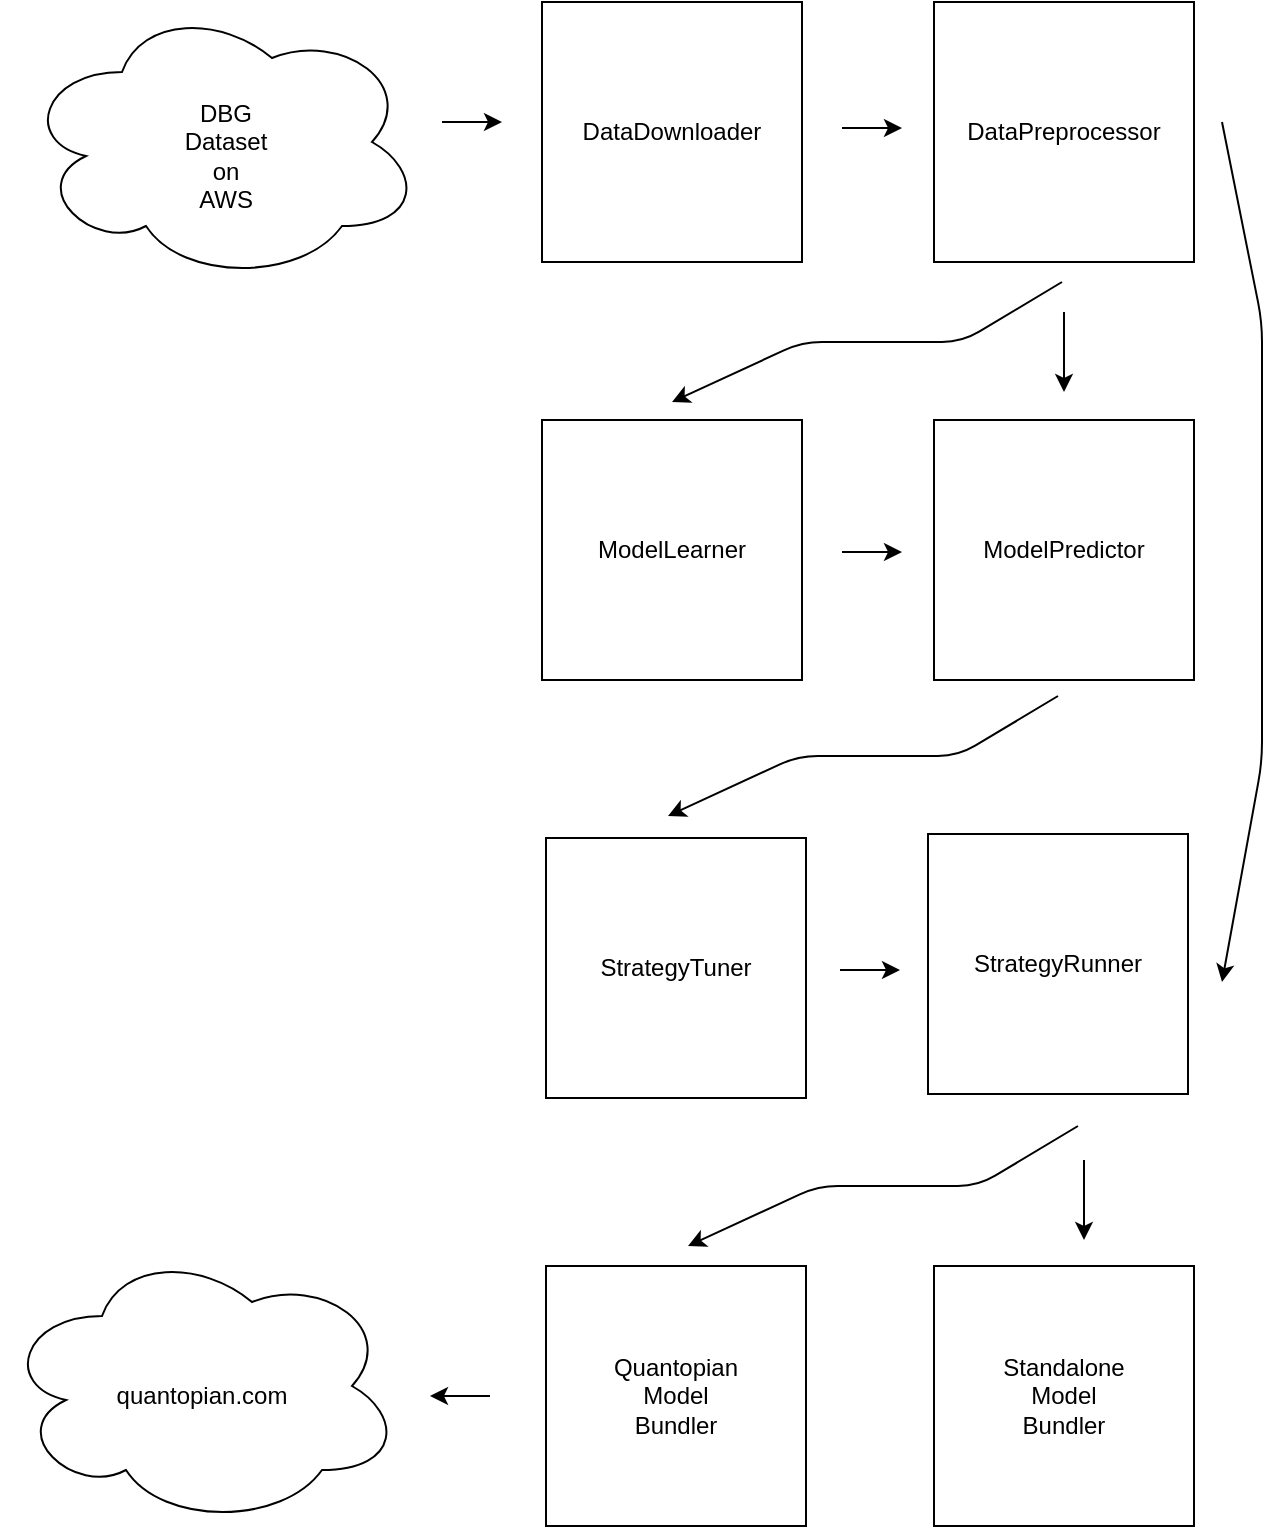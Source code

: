 <mxfile version="10.5.7" type="device"><diagram id="KGSkbQVX4jxd8Xd9g-jj" name="Page-1"><mxGraphModel dx="834" dy="416" grid="1" gridSize="10" guides="1" tooltips="1" connect="1" arrows="1" fold="1" page="1" pageScale="1" pageWidth="850" pageHeight="1100" math="0" shadow="0"><root><mxCell id="0"/><mxCell id="1" parent="0"/><mxCell id="XpsPRGXn1N0Z-y7XRBer-1" value="DataDownloader" style="text;html=1;strokeColor=#000000;fillColor=none;align=center;verticalAlign=middle;whiteSpace=wrap;rounded=0;" vertex="1" parent="1"><mxGeometry x="290" y="50" width="130" height="130" as="geometry"/></mxCell><mxCell id="XpsPRGXn1N0Z-y7XRBer-2" value="" style="ellipse;shape=cloud;whiteSpace=wrap;html=1;strokeColor=#000000;" vertex="1" parent="1"><mxGeometry x="30" y="50" width="200" height="140" as="geometry"/></mxCell><mxCell id="XpsPRGXn1N0Z-y7XRBer-3" value="DBG Dataset on AWS" style="text;html=1;strokeColor=none;fillColor=none;align=center;verticalAlign=middle;whiteSpace=wrap;rounded=0;" vertex="1" parent="1"><mxGeometry x="112" y="117" width="40" height="20" as="geometry"/></mxCell><mxCell id="XpsPRGXn1N0Z-y7XRBer-4" value="DataPreprocessor" style="text;html=1;strokeColor=#000000;fillColor=none;align=center;verticalAlign=middle;whiteSpace=wrap;rounded=0;" vertex="1" parent="1"><mxGeometry x="486" y="50" width="130" height="130" as="geometry"/></mxCell><mxCell id="XpsPRGXn1N0Z-y7XRBer-5" value="ModelLearner" style="text;html=1;strokeColor=#000000;fillColor=none;align=center;verticalAlign=middle;whiteSpace=wrap;rounded=0;" vertex="1" parent="1"><mxGeometry x="290" y="259" width="130" height="130" as="geometry"/></mxCell><mxCell id="XpsPRGXn1N0Z-y7XRBer-6" value="ModelPredictor" style="text;html=1;strokeColor=#000000;fillColor=none;align=center;verticalAlign=middle;whiteSpace=wrap;rounded=0;" vertex="1" parent="1"><mxGeometry x="486" y="259" width="130" height="130" as="geometry"/></mxCell><mxCell id="XpsPRGXn1N0Z-y7XRBer-7" value="" style="endArrow=classic;html=1;" edge="1" parent="1"><mxGeometry width="50" height="50" relative="1" as="geometry"><mxPoint x="240" y="110" as="sourcePoint"/><mxPoint x="270" y="110" as="targetPoint"/></mxGeometry></mxCell><mxCell id="XpsPRGXn1N0Z-y7XRBer-8" value="" style="endArrow=classic;html=1;" edge="1" parent="1"><mxGeometry width="50" height="50" relative="1" as="geometry"><mxPoint x="440" y="113" as="sourcePoint"/><mxPoint x="470" y="113" as="targetPoint"/></mxGeometry></mxCell><mxCell id="XpsPRGXn1N0Z-y7XRBer-9" value="" style="endArrow=classic;html=1;" edge="1" parent="1"><mxGeometry width="50" height="50" relative="1" as="geometry"><mxPoint x="550" y="190" as="sourcePoint"/><mxPoint x="355" y="250" as="targetPoint"/><Array as="points"><mxPoint x="500" y="220"/><mxPoint x="420" y="220"/></Array></mxGeometry></mxCell><mxCell id="XpsPRGXn1N0Z-y7XRBer-10" value="" style="endArrow=classic;html=1;" edge="1" parent="1"><mxGeometry width="50" height="50" relative="1" as="geometry"><mxPoint x="551" y="205" as="sourcePoint"/><mxPoint x="551" y="245" as="targetPoint"/></mxGeometry></mxCell><mxCell id="XpsPRGXn1N0Z-y7XRBer-12" value="" style="endArrow=classic;html=1;" edge="1" parent="1"><mxGeometry width="50" height="50" relative="1" as="geometry"><mxPoint x="440" y="325" as="sourcePoint"/><mxPoint x="470" y="325" as="targetPoint"/></mxGeometry></mxCell><mxCell id="XpsPRGXn1N0Z-y7XRBer-14" value="StrategyTuner" style="text;html=1;strokeColor=#000000;fillColor=none;align=center;verticalAlign=middle;whiteSpace=wrap;rounded=0;" vertex="1" parent="1"><mxGeometry x="292" y="468" width="130" height="130" as="geometry"/></mxCell><mxCell id="XpsPRGXn1N0Z-y7XRBer-15" value="StrategyRunner" style="text;html=1;strokeColor=#000000;fillColor=none;align=center;verticalAlign=middle;whiteSpace=wrap;rounded=0;" vertex="1" parent="1"><mxGeometry x="483" y="466" width="130" height="130" as="geometry"/></mxCell><mxCell id="XpsPRGXn1N0Z-y7XRBer-16" value="" style="endArrow=classic;html=1;" edge="1" parent="1"><mxGeometry width="50" height="50" relative="1" as="geometry"><mxPoint x="548" y="397" as="sourcePoint"/><mxPoint x="353" y="457" as="targetPoint"/><Array as="points"><mxPoint x="498" y="427"/><mxPoint x="418" y="427"/></Array></mxGeometry></mxCell><mxCell id="XpsPRGXn1N0Z-y7XRBer-17" value="" style="endArrow=classic;html=1;" edge="1" parent="1"><mxGeometry width="50" height="50" relative="1" as="geometry"><mxPoint x="439" y="534" as="sourcePoint"/><mxPoint x="469" y="534" as="targetPoint"/></mxGeometry></mxCell><mxCell id="XpsPRGXn1N0Z-y7XRBer-18" value="" style="endArrow=classic;html=1;" edge="1" parent="1"><mxGeometry width="50" height="50" relative="1" as="geometry"><mxPoint x="630" y="110" as="sourcePoint"/><mxPoint x="630" y="540" as="targetPoint"/><Array as="points"><mxPoint x="650" y="210"/><mxPoint x="650" y="430"/></Array></mxGeometry></mxCell><mxCell id="XpsPRGXn1N0Z-y7XRBer-19" value="Quantopian&lt;br&gt;Model&lt;br&gt;Bundler&lt;br&gt;" style="text;html=1;strokeColor=#000000;fillColor=none;align=center;verticalAlign=middle;whiteSpace=wrap;rounded=0;" vertex="1" parent="1"><mxGeometry x="292" y="682" width="130" height="130" as="geometry"/></mxCell><mxCell id="XpsPRGXn1N0Z-y7XRBer-20" value="" style="endArrow=classic;html=1;" edge="1" parent="1"><mxGeometry width="50" height="50" relative="1" as="geometry"><mxPoint x="558" y="612" as="sourcePoint"/><mxPoint x="363" y="672" as="targetPoint"/><Array as="points"><mxPoint x="508" y="642"/><mxPoint x="428" y="642"/></Array></mxGeometry></mxCell><mxCell id="XpsPRGXn1N0Z-y7XRBer-21" value="" style="ellipse;shape=cloud;whiteSpace=wrap;html=1;strokeColor=#000000;" vertex="1" parent="1"><mxGeometry x="20" y="672" width="200" height="140" as="geometry"/></mxCell><mxCell id="XpsPRGXn1N0Z-y7XRBer-23" value="quantopian.com" style="text;html=1;strokeColor=none;fillColor=none;align=center;verticalAlign=middle;whiteSpace=wrap;rounded=0;" vertex="1" parent="1"><mxGeometry x="100" y="737" width="40" height="20" as="geometry"/></mxCell><mxCell id="XpsPRGXn1N0Z-y7XRBer-24" value="" style="endArrow=classic;html=1;" edge="1" parent="1"><mxGeometry width="50" height="50" relative="1" as="geometry"><mxPoint x="264" y="747" as="sourcePoint"/><mxPoint x="234" y="747" as="targetPoint"/></mxGeometry></mxCell><mxCell id="XpsPRGXn1N0Z-y7XRBer-25" value="Standalone&lt;br&gt;Model&lt;br&gt;Bundler&lt;br&gt;" style="text;html=1;strokeColor=#000000;fillColor=none;align=center;verticalAlign=middle;whiteSpace=wrap;rounded=0;" vertex="1" parent="1"><mxGeometry x="486" y="682" width="130" height="130" as="geometry"/></mxCell><mxCell id="XpsPRGXn1N0Z-y7XRBer-26" value="" style="endArrow=classic;html=1;" edge="1" parent="1"><mxGeometry width="50" height="50" relative="1" as="geometry"><mxPoint x="561" y="629" as="sourcePoint"/><mxPoint x="561" y="669" as="targetPoint"/></mxGeometry></mxCell></root></mxGraphModel></diagram></mxfile>